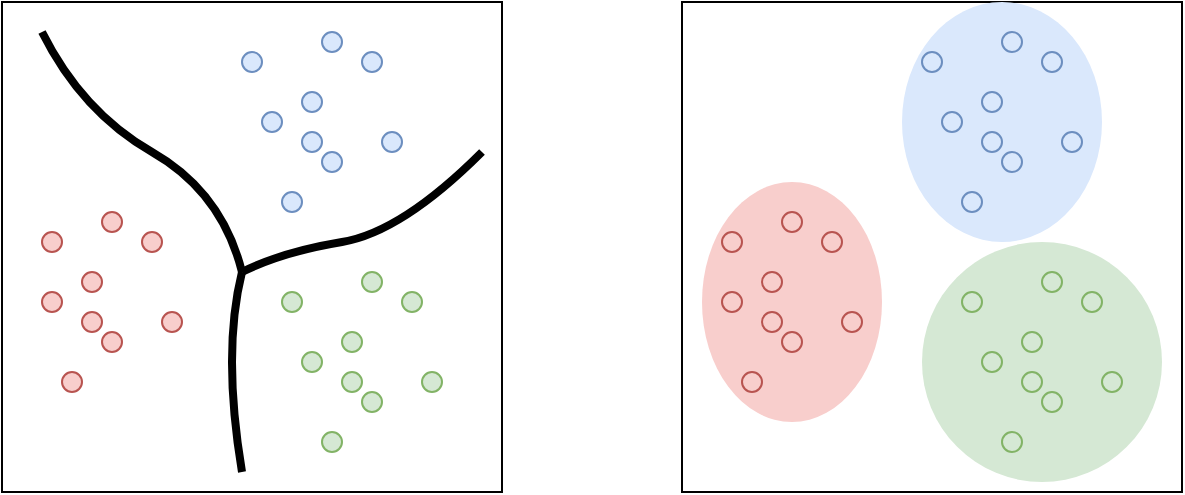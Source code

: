 <mxfile version="19.0.3" type="device"><diagram id="IsqNjcW-vKD42IX0vV5K" name="Page-1"><mxGraphModel dx="591" dy="380" grid="1" gridSize="10" guides="1" tooltips="1" connect="1" arrows="1" fold="1" page="1" pageScale="1" pageWidth="827" pageHeight="1169" math="0" shadow="0"><root><mxCell id="0"/><mxCell id="1" parent="0"/><mxCell id="OTSvvvcfFISFs5gQBdUK-72" value="" style="group" vertex="1" connectable="0" parent="1"><mxGeometry x="460" y="50" width="250" height="245" as="geometry"/></mxCell><mxCell id="OTSvvvcfFISFs5gQBdUK-38" value="" style="rounded=0;whiteSpace=wrap;html=1;" vertex="1" parent="OTSvvvcfFISFs5gQBdUK-72"><mxGeometry width="250" height="245" as="geometry"/></mxCell><mxCell id="OTSvvvcfFISFs5gQBdUK-71" value="" style="ellipse;whiteSpace=wrap;html=1;fillColor=#f8cecc;strokeColor=none;" vertex="1" parent="OTSvvvcfFISFs5gQBdUK-72"><mxGeometry x="10" y="90" width="90" height="120" as="geometry"/></mxCell><mxCell id="OTSvvvcfFISFs5gQBdUK-70" value="" style="ellipse;whiteSpace=wrap;html=1;fillColor=#dae8fc;strokeColor=none;" vertex="1" parent="OTSvvvcfFISFs5gQBdUK-72"><mxGeometry x="110" width="100" height="120" as="geometry"/></mxCell><mxCell id="OTSvvvcfFISFs5gQBdUK-69" value="" style="ellipse;whiteSpace=wrap;html=1;fillColor=#d5e8d4;strokeColor=none;" vertex="1" parent="OTSvvvcfFISFs5gQBdUK-72"><mxGeometry x="120" y="120" width="120" height="120" as="geometry"/></mxCell><mxCell id="OTSvvvcfFISFs5gQBdUK-39" value="" style="ellipse;whiteSpace=wrap;html=1;fillColor=#f8cecc;strokeColor=#b85450;" vertex="1" parent="OTSvvvcfFISFs5gQBdUK-72"><mxGeometry x="20" y="115" width="10" height="10" as="geometry"/></mxCell><mxCell id="OTSvvvcfFISFs5gQBdUK-40" value="" style="ellipse;whiteSpace=wrap;html=1;fillColor=#f8cecc;strokeColor=#b85450;" vertex="1" parent="OTSvvvcfFISFs5gQBdUK-72"><mxGeometry x="30" y="185" width="10" height="10" as="geometry"/></mxCell><mxCell id="OTSvvvcfFISFs5gQBdUK-41" value="" style="ellipse;whiteSpace=wrap;html=1;fillColor=#f8cecc;strokeColor=#b85450;" vertex="1" parent="OTSvvvcfFISFs5gQBdUK-72"><mxGeometry x="20" y="145" width="10" height="10" as="geometry"/></mxCell><mxCell id="OTSvvvcfFISFs5gQBdUK-42" value="" style="ellipse;whiteSpace=wrap;html=1;fillColor=#f8cecc;strokeColor=#b85450;" vertex="1" parent="OTSvvvcfFISFs5gQBdUK-72"><mxGeometry x="40" y="135" width="10" height="10" as="geometry"/></mxCell><mxCell id="OTSvvvcfFISFs5gQBdUK-43" value="" style="ellipse;whiteSpace=wrap;html=1;fillColor=#f8cecc;strokeColor=#b85450;" vertex="1" parent="OTSvvvcfFISFs5gQBdUK-72"><mxGeometry x="50" y="165" width="10" height="10" as="geometry"/></mxCell><mxCell id="OTSvvvcfFISFs5gQBdUK-44" value="" style="ellipse;whiteSpace=wrap;html=1;fillColor=#f8cecc;strokeColor=#b85450;" vertex="1" parent="OTSvvvcfFISFs5gQBdUK-72"><mxGeometry x="70" y="115" width="10" height="10" as="geometry"/></mxCell><mxCell id="OTSvvvcfFISFs5gQBdUK-45" value="" style="ellipse;whiteSpace=wrap;html=1;fillColor=#f8cecc;strokeColor=#b85450;" vertex="1" parent="OTSvvvcfFISFs5gQBdUK-72"><mxGeometry x="80" y="155" width="10" height="10" as="geometry"/></mxCell><mxCell id="OTSvvvcfFISFs5gQBdUK-46" value="" style="ellipse;whiteSpace=wrap;html=1;fillColor=#f8cecc;strokeColor=#b85450;" vertex="1" parent="OTSvvvcfFISFs5gQBdUK-72"><mxGeometry x="40" y="155" width="10" height="10" as="geometry"/></mxCell><mxCell id="OTSvvvcfFISFs5gQBdUK-47" value="" style="ellipse;whiteSpace=wrap;html=1;fillColor=#f8cecc;strokeColor=#b85450;" vertex="1" parent="OTSvvvcfFISFs5gQBdUK-72"><mxGeometry x="50" y="105" width="10" height="10" as="geometry"/></mxCell><mxCell id="OTSvvvcfFISFs5gQBdUK-48" value="" style="ellipse;whiteSpace=wrap;html=1;fillColor=#dae8fc;strokeColor=#6c8ebf;" vertex="1" parent="OTSvvvcfFISFs5gQBdUK-72"><mxGeometry x="120" y="25" width="10" height="10" as="geometry"/></mxCell><mxCell id="OTSvvvcfFISFs5gQBdUK-49" value="" style="ellipse;whiteSpace=wrap;html=1;fillColor=#dae8fc;strokeColor=#6c8ebf;" vertex="1" parent="OTSvvvcfFISFs5gQBdUK-72"><mxGeometry x="140" y="95" width="10" height="10" as="geometry"/></mxCell><mxCell id="OTSvvvcfFISFs5gQBdUK-50" value="" style="ellipse;whiteSpace=wrap;html=1;fillColor=#dae8fc;strokeColor=#6c8ebf;" vertex="1" parent="OTSvvvcfFISFs5gQBdUK-72"><mxGeometry x="130" y="55" width="10" height="10" as="geometry"/></mxCell><mxCell id="OTSvvvcfFISFs5gQBdUK-51" value="" style="ellipse;whiteSpace=wrap;html=1;fillColor=#dae8fc;strokeColor=#6c8ebf;" vertex="1" parent="OTSvvvcfFISFs5gQBdUK-72"><mxGeometry x="150" y="45" width="10" height="10" as="geometry"/></mxCell><mxCell id="OTSvvvcfFISFs5gQBdUK-52" value="" style="ellipse;whiteSpace=wrap;html=1;fillColor=#dae8fc;strokeColor=#6c8ebf;" vertex="1" parent="OTSvvvcfFISFs5gQBdUK-72"><mxGeometry x="160" y="75" width="10" height="10" as="geometry"/></mxCell><mxCell id="OTSvvvcfFISFs5gQBdUK-53" value="" style="ellipse;whiteSpace=wrap;html=1;fillColor=#dae8fc;strokeColor=#6c8ebf;" vertex="1" parent="OTSvvvcfFISFs5gQBdUK-72"><mxGeometry x="180" y="25" width="10" height="10" as="geometry"/></mxCell><mxCell id="OTSvvvcfFISFs5gQBdUK-54" value="" style="ellipse;whiteSpace=wrap;html=1;fillColor=#dae8fc;strokeColor=#6c8ebf;" vertex="1" parent="OTSvvvcfFISFs5gQBdUK-72"><mxGeometry x="190" y="65" width="10" height="10" as="geometry"/></mxCell><mxCell id="OTSvvvcfFISFs5gQBdUK-55" value="" style="ellipse;whiteSpace=wrap;html=1;fillColor=#dae8fc;strokeColor=#6c8ebf;" vertex="1" parent="OTSvvvcfFISFs5gQBdUK-72"><mxGeometry x="150" y="65" width="10" height="10" as="geometry"/></mxCell><mxCell id="OTSvvvcfFISFs5gQBdUK-56" value="" style="ellipse;whiteSpace=wrap;html=1;fillColor=#dae8fc;strokeColor=#6c8ebf;" vertex="1" parent="OTSvvvcfFISFs5gQBdUK-72"><mxGeometry x="160" y="15" width="10" height="10" as="geometry"/></mxCell><mxCell id="OTSvvvcfFISFs5gQBdUK-57" value="" style="ellipse;whiteSpace=wrap;html=1;fillColor=#d5e8d4;strokeColor=#82b366;" vertex="1" parent="OTSvvvcfFISFs5gQBdUK-72"><mxGeometry x="140" y="145" width="10" height="10" as="geometry"/></mxCell><mxCell id="OTSvvvcfFISFs5gQBdUK-58" value="" style="ellipse;whiteSpace=wrap;html=1;fillColor=#d5e8d4;strokeColor=#82b366;" vertex="1" parent="OTSvvvcfFISFs5gQBdUK-72"><mxGeometry x="160" y="215" width="10" height="10" as="geometry"/></mxCell><mxCell id="OTSvvvcfFISFs5gQBdUK-59" value="" style="ellipse;whiteSpace=wrap;html=1;fillColor=#d5e8d4;strokeColor=#82b366;" vertex="1" parent="OTSvvvcfFISFs5gQBdUK-72"><mxGeometry x="150" y="175" width="10" height="10" as="geometry"/></mxCell><mxCell id="OTSvvvcfFISFs5gQBdUK-60" value="" style="ellipse;whiteSpace=wrap;html=1;fillColor=#d5e8d4;strokeColor=#82b366;" vertex="1" parent="OTSvvvcfFISFs5gQBdUK-72"><mxGeometry x="170" y="165" width="10" height="10" as="geometry"/></mxCell><mxCell id="OTSvvvcfFISFs5gQBdUK-61" value="" style="ellipse;whiteSpace=wrap;html=1;fillColor=#d5e8d4;strokeColor=#82b366;" vertex="1" parent="OTSvvvcfFISFs5gQBdUK-72"><mxGeometry x="180" y="195" width="10" height="10" as="geometry"/></mxCell><mxCell id="OTSvvvcfFISFs5gQBdUK-62" value="" style="ellipse;whiteSpace=wrap;html=1;fillColor=#d5e8d4;strokeColor=#82b366;" vertex="1" parent="OTSvvvcfFISFs5gQBdUK-72"><mxGeometry x="200" y="145" width="10" height="10" as="geometry"/></mxCell><mxCell id="OTSvvvcfFISFs5gQBdUK-63" value="" style="ellipse;whiteSpace=wrap;html=1;fillColor=#d5e8d4;strokeColor=#82b366;" vertex="1" parent="OTSvvvcfFISFs5gQBdUK-72"><mxGeometry x="210" y="185" width="10" height="10" as="geometry"/></mxCell><mxCell id="OTSvvvcfFISFs5gQBdUK-64" value="" style="ellipse;whiteSpace=wrap;html=1;fillColor=#d5e8d4;strokeColor=#82b366;" vertex="1" parent="OTSvvvcfFISFs5gQBdUK-72"><mxGeometry x="170" y="185" width="10" height="10" as="geometry"/></mxCell><mxCell id="OTSvvvcfFISFs5gQBdUK-65" value="" style="ellipse;whiteSpace=wrap;html=1;fillColor=#d5e8d4;strokeColor=#82b366;" vertex="1" parent="OTSvvvcfFISFs5gQBdUK-72"><mxGeometry x="180" y="135" width="10" height="10" as="geometry"/></mxCell><mxCell id="OTSvvvcfFISFs5gQBdUK-73" value="" style="group" vertex="1" connectable="0" parent="1"><mxGeometry x="120" y="50" width="250" height="245" as="geometry"/></mxCell><mxCell id="OTSvvvcfFISFs5gQBdUK-35" value="" style="rounded=0;whiteSpace=wrap;html=1;" vertex="1" parent="OTSvvvcfFISFs5gQBdUK-73"><mxGeometry width="250" height="245" as="geometry"/></mxCell><mxCell id="OTSvvvcfFISFs5gQBdUK-1" value="" style="ellipse;whiteSpace=wrap;html=1;fillColor=#f8cecc;strokeColor=#b85450;" vertex="1" parent="OTSvvvcfFISFs5gQBdUK-73"><mxGeometry x="20" y="115" width="10" height="10" as="geometry"/></mxCell><mxCell id="OTSvvvcfFISFs5gQBdUK-2" value="" style="ellipse;whiteSpace=wrap;html=1;fillColor=#f8cecc;strokeColor=#b85450;" vertex="1" parent="OTSvvvcfFISFs5gQBdUK-73"><mxGeometry x="30" y="185" width="10" height="10" as="geometry"/></mxCell><mxCell id="OTSvvvcfFISFs5gQBdUK-3" value="" style="ellipse;whiteSpace=wrap;html=1;fillColor=#f8cecc;strokeColor=#b85450;" vertex="1" parent="OTSvvvcfFISFs5gQBdUK-73"><mxGeometry x="20" y="145" width="10" height="10" as="geometry"/></mxCell><mxCell id="OTSvvvcfFISFs5gQBdUK-4" value="" style="ellipse;whiteSpace=wrap;html=1;fillColor=#f8cecc;strokeColor=#b85450;" vertex="1" parent="OTSvvvcfFISFs5gQBdUK-73"><mxGeometry x="40" y="135" width="10" height="10" as="geometry"/></mxCell><mxCell id="OTSvvvcfFISFs5gQBdUK-5" value="" style="ellipse;whiteSpace=wrap;html=1;fillColor=#f8cecc;strokeColor=#b85450;" vertex="1" parent="OTSvvvcfFISFs5gQBdUK-73"><mxGeometry x="50" y="165" width="10" height="10" as="geometry"/></mxCell><mxCell id="OTSvvvcfFISFs5gQBdUK-6" value="" style="ellipse;whiteSpace=wrap;html=1;fillColor=#f8cecc;strokeColor=#b85450;" vertex="1" parent="OTSvvvcfFISFs5gQBdUK-73"><mxGeometry x="70" y="115" width="10" height="10" as="geometry"/></mxCell><mxCell id="OTSvvvcfFISFs5gQBdUK-7" value="" style="ellipse;whiteSpace=wrap;html=1;fillColor=#f8cecc;strokeColor=#b85450;" vertex="1" parent="OTSvvvcfFISFs5gQBdUK-73"><mxGeometry x="80" y="155" width="10" height="10" as="geometry"/></mxCell><mxCell id="OTSvvvcfFISFs5gQBdUK-8" value="" style="ellipse;whiteSpace=wrap;html=1;fillColor=#f8cecc;strokeColor=#b85450;" vertex="1" parent="OTSvvvcfFISFs5gQBdUK-73"><mxGeometry x="40" y="155" width="10" height="10" as="geometry"/></mxCell><mxCell id="OTSvvvcfFISFs5gQBdUK-9" value="" style="ellipse;whiteSpace=wrap;html=1;fillColor=#f8cecc;strokeColor=#b85450;" vertex="1" parent="OTSvvvcfFISFs5gQBdUK-73"><mxGeometry x="50" y="105" width="10" height="10" as="geometry"/></mxCell><mxCell id="OTSvvvcfFISFs5gQBdUK-11" value="" style="ellipse;whiteSpace=wrap;html=1;fillColor=#dae8fc;strokeColor=#6c8ebf;" vertex="1" parent="OTSvvvcfFISFs5gQBdUK-73"><mxGeometry x="120" y="25" width="10" height="10" as="geometry"/></mxCell><mxCell id="OTSvvvcfFISFs5gQBdUK-12" value="" style="ellipse;whiteSpace=wrap;html=1;fillColor=#dae8fc;strokeColor=#6c8ebf;" vertex="1" parent="OTSvvvcfFISFs5gQBdUK-73"><mxGeometry x="140" y="95" width="10" height="10" as="geometry"/></mxCell><mxCell id="OTSvvvcfFISFs5gQBdUK-13" value="" style="ellipse;whiteSpace=wrap;html=1;fillColor=#dae8fc;strokeColor=#6c8ebf;" vertex="1" parent="OTSvvvcfFISFs5gQBdUK-73"><mxGeometry x="130" y="55" width="10" height="10" as="geometry"/></mxCell><mxCell id="OTSvvvcfFISFs5gQBdUK-14" value="" style="ellipse;whiteSpace=wrap;html=1;fillColor=#dae8fc;strokeColor=#6c8ebf;" vertex="1" parent="OTSvvvcfFISFs5gQBdUK-73"><mxGeometry x="150" y="45" width="10" height="10" as="geometry"/></mxCell><mxCell id="OTSvvvcfFISFs5gQBdUK-15" value="" style="ellipse;whiteSpace=wrap;html=1;fillColor=#dae8fc;strokeColor=#6c8ebf;" vertex="1" parent="OTSvvvcfFISFs5gQBdUK-73"><mxGeometry x="160" y="75" width="10" height="10" as="geometry"/></mxCell><mxCell id="OTSvvvcfFISFs5gQBdUK-16" value="" style="ellipse;whiteSpace=wrap;html=1;fillColor=#dae8fc;strokeColor=#6c8ebf;" vertex="1" parent="OTSvvvcfFISFs5gQBdUK-73"><mxGeometry x="180" y="25" width="10" height="10" as="geometry"/></mxCell><mxCell id="OTSvvvcfFISFs5gQBdUK-17" value="" style="ellipse;whiteSpace=wrap;html=1;fillColor=#dae8fc;strokeColor=#6c8ebf;" vertex="1" parent="OTSvvvcfFISFs5gQBdUK-73"><mxGeometry x="190" y="65" width="10" height="10" as="geometry"/></mxCell><mxCell id="OTSvvvcfFISFs5gQBdUK-18" value="" style="ellipse;whiteSpace=wrap;html=1;fillColor=#dae8fc;strokeColor=#6c8ebf;" vertex="1" parent="OTSvvvcfFISFs5gQBdUK-73"><mxGeometry x="150" y="65" width="10" height="10" as="geometry"/></mxCell><mxCell id="OTSvvvcfFISFs5gQBdUK-19" value="" style="ellipse;whiteSpace=wrap;html=1;fillColor=#dae8fc;strokeColor=#6c8ebf;" vertex="1" parent="OTSvvvcfFISFs5gQBdUK-73"><mxGeometry x="160" y="15" width="10" height="10" as="geometry"/></mxCell><mxCell id="OTSvvvcfFISFs5gQBdUK-20" value="" style="ellipse;whiteSpace=wrap;html=1;fillColor=#d5e8d4;strokeColor=#82b366;" vertex="1" parent="OTSvvvcfFISFs5gQBdUK-73"><mxGeometry x="140" y="145" width="10" height="10" as="geometry"/></mxCell><mxCell id="OTSvvvcfFISFs5gQBdUK-21" value="" style="ellipse;whiteSpace=wrap;html=1;fillColor=#d5e8d4;strokeColor=#82b366;" vertex="1" parent="OTSvvvcfFISFs5gQBdUK-73"><mxGeometry x="160" y="215" width="10" height="10" as="geometry"/></mxCell><mxCell id="OTSvvvcfFISFs5gQBdUK-22" value="" style="ellipse;whiteSpace=wrap;html=1;fillColor=#d5e8d4;strokeColor=#82b366;" vertex="1" parent="OTSvvvcfFISFs5gQBdUK-73"><mxGeometry x="150" y="175" width="10" height="10" as="geometry"/></mxCell><mxCell id="OTSvvvcfFISFs5gQBdUK-23" value="" style="ellipse;whiteSpace=wrap;html=1;fillColor=#d5e8d4;strokeColor=#82b366;" vertex="1" parent="OTSvvvcfFISFs5gQBdUK-73"><mxGeometry x="170" y="165" width="10" height="10" as="geometry"/></mxCell><mxCell id="OTSvvvcfFISFs5gQBdUK-24" value="" style="ellipse;whiteSpace=wrap;html=1;fillColor=#d5e8d4;strokeColor=#82b366;" vertex="1" parent="OTSvvvcfFISFs5gQBdUK-73"><mxGeometry x="180" y="195" width="10" height="10" as="geometry"/></mxCell><mxCell id="OTSvvvcfFISFs5gQBdUK-25" value="" style="ellipse;whiteSpace=wrap;html=1;fillColor=#d5e8d4;strokeColor=#82b366;" vertex="1" parent="OTSvvvcfFISFs5gQBdUK-73"><mxGeometry x="200" y="145" width="10" height="10" as="geometry"/></mxCell><mxCell id="OTSvvvcfFISFs5gQBdUK-26" value="" style="ellipse;whiteSpace=wrap;html=1;fillColor=#d5e8d4;strokeColor=#82b366;" vertex="1" parent="OTSvvvcfFISFs5gQBdUK-73"><mxGeometry x="210" y="185" width="10" height="10" as="geometry"/></mxCell><mxCell id="OTSvvvcfFISFs5gQBdUK-27" value="" style="ellipse;whiteSpace=wrap;html=1;fillColor=#d5e8d4;strokeColor=#82b366;" vertex="1" parent="OTSvvvcfFISFs5gQBdUK-73"><mxGeometry x="170" y="185" width="10" height="10" as="geometry"/></mxCell><mxCell id="OTSvvvcfFISFs5gQBdUK-28" value="" style="ellipse;whiteSpace=wrap;html=1;fillColor=#d5e8d4;strokeColor=#82b366;" vertex="1" parent="OTSvvvcfFISFs5gQBdUK-73"><mxGeometry x="180" y="135" width="10" height="10" as="geometry"/></mxCell><mxCell id="OTSvvvcfFISFs5gQBdUK-30" value="" style="curved=1;endArrow=none;html=1;rounded=0;strokeColor=default;endFill=0;strokeWidth=4;" edge="1" parent="OTSvvvcfFISFs5gQBdUK-73"><mxGeometry width="50" height="50" relative="1" as="geometry"><mxPoint x="120" y="235" as="sourcePoint"/><mxPoint x="120" y="135" as="targetPoint"/><Array as="points"><mxPoint x="110" y="175"/></Array></mxGeometry></mxCell><mxCell id="OTSvvvcfFISFs5gQBdUK-31" value="" style="curved=1;endArrow=none;html=1;rounded=0;strokeColor=default;endFill=0;strokeWidth=4;" edge="1" parent="OTSvvvcfFISFs5gQBdUK-73"><mxGeometry width="50" height="50" relative="1" as="geometry"><mxPoint x="240" y="75" as="sourcePoint"/><mxPoint x="120" y="135" as="targetPoint"/><Array as="points"><mxPoint x="200" y="115"/><mxPoint x="140" y="125"/></Array></mxGeometry></mxCell><mxCell id="OTSvvvcfFISFs5gQBdUK-32" value="" style="curved=1;endArrow=none;html=1;rounded=0;strokeColor=default;endFill=0;strokeWidth=4;" edge="1" parent="OTSvvvcfFISFs5gQBdUK-73"><mxGeometry width="50" height="50" relative="1" as="geometry"><mxPoint x="20" y="15" as="sourcePoint"/><mxPoint x="120" y="135" as="targetPoint"/><Array as="points"><mxPoint x="40" y="55"/><mxPoint x="110" y="95"/></Array></mxGeometry></mxCell></root></mxGraphModel></diagram></mxfile>